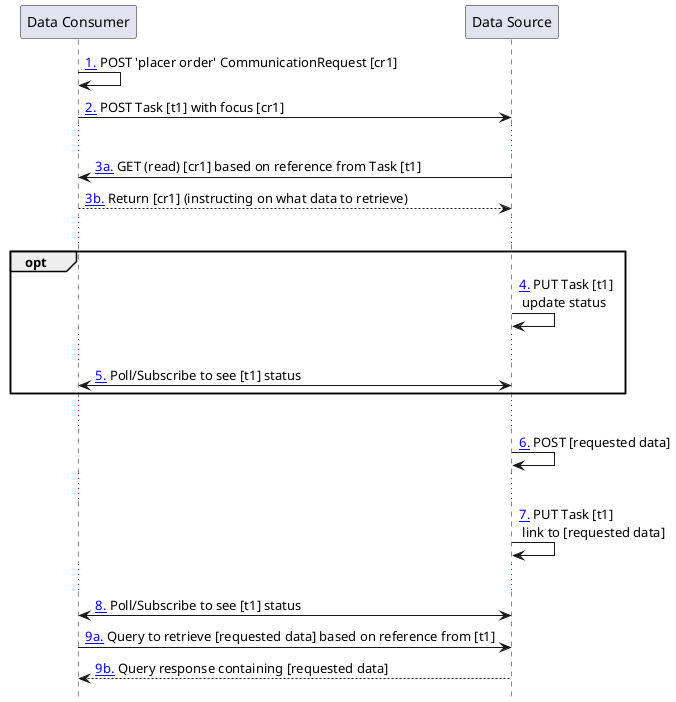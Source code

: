 @startuml
hide footbox
participant "Data Consumer" as Consumer
participant "Data Source" as Source
Consumer -> Consumer: [[#cr-task1 1.]] POST 'placer order' CommunicationRequest [cr1]
Consumer -> Source: [[#cr-task2 2.]] POST Task [t1] with focus [cr1]
...
Consumer <- Source: [[#cr-task3 3a.]] GET (read) [cr1] based on reference from Task [t1]
Consumer --> Source: [[#cr-task3 3b.]] Return [cr1] (instructing on what data to retrieve)
...
opt
Source -> Source: [[#cr-task4 4.]] PUT Task [t1]\n update status
...
Consumer <-> Source: [[#cr-task5 5.]] Poll/Subscribe to see [t1] status
end
...
Source -> Source: [[#cr-task6 6.]] POST [requested data]
...
Source -> Source: [[#cr-task7 7.]] PUT Task [t1]\n link to [requested data]
...
Consumer <-> Source: [[#cr-task8 8.]] Poll/Subscribe to see [t1] status

Consumer -> Source: [[#cr-task9 9a.]] Query to retrieve [requested data] based on reference from [t1]
Consumer <-- Source: [[#cr-task9 9b.]] Query response containing [requested data]
@enduml